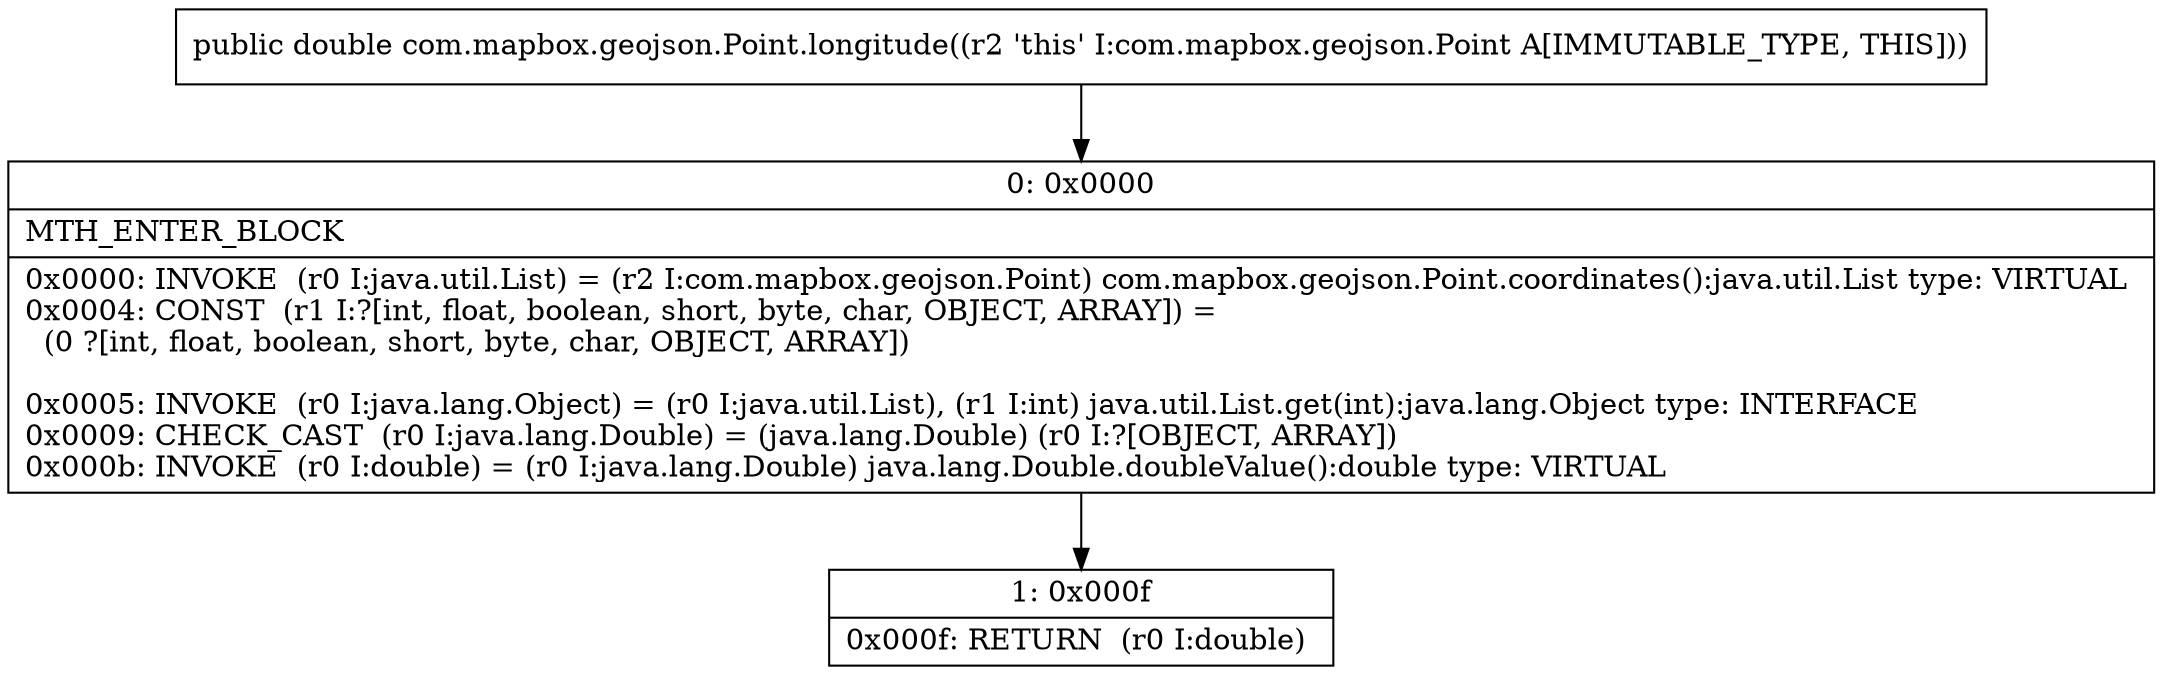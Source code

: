 digraph "CFG forcom.mapbox.geojson.Point.longitude()D" {
Node_0 [shape=record,label="{0\:\ 0x0000|MTH_ENTER_BLOCK\l|0x0000: INVOKE  (r0 I:java.util.List) = (r2 I:com.mapbox.geojson.Point) com.mapbox.geojson.Point.coordinates():java.util.List type: VIRTUAL \l0x0004: CONST  (r1 I:?[int, float, boolean, short, byte, char, OBJECT, ARRAY]) = \l  (0 ?[int, float, boolean, short, byte, char, OBJECT, ARRAY])\l \l0x0005: INVOKE  (r0 I:java.lang.Object) = (r0 I:java.util.List), (r1 I:int) java.util.List.get(int):java.lang.Object type: INTERFACE \l0x0009: CHECK_CAST  (r0 I:java.lang.Double) = (java.lang.Double) (r0 I:?[OBJECT, ARRAY]) \l0x000b: INVOKE  (r0 I:double) = (r0 I:java.lang.Double) java.lang.Double.doubleValue():double type: VIRTUAL \l}"];
Node_1 [shape=record,label="{1\:\ 0x000f|0x000f: RETURN  (r0 I:double) \l}"];
MethodNode[shape=record,label="{public double com.mapbox.geojson.Point.longitude((r2 'this' I:com.mapbox.geojson.Point A[IMMUTABLE_TYPE, THIS])) }"];
MethodNode -> Node_0;
Node_0 -> Node_1;
}

